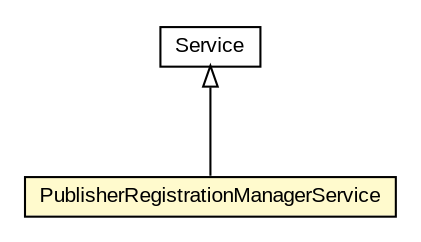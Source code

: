 #!/usr/local/bin/dot
#
# Class diagram 
# Generated by UMLGraph version R5_6-24-gf6e263 (http://www.umlgraph.org/)
#

digraph G {
	edge [fontname="arial",fontsize=10,labelfontname="arial",labelfontsize=10];
	node [fontname="arial",fontsize=10,shape=plaintext];
	nodesep=0.25;
	ranksep=0.5;
	// org.oasis_open.docs.wsn.brw_2.PublisherRegistrationManagerService
	c6820 [label=<<table title="org.oasis_open.docs.wsn.brw_2.PublisherRegistrationManagerService" border="0" cellborder="1" cellspacing="0" cellpadding="2" port="p" bgcolor="lemonChiffon" href="./PublisherRegistrationManagerService.html">
		<tr><td><table border="0" cellspacing="0" cellpadding="1">
<tr><td align="center" balign="center"> PublisherRegistrationManagerService </td></tr>
		</table></td></tr>
		</table>>, URL="./PublisherRegistrationManagerService.html", fontname="arial", fontcolor="black", fontsize=10.0];
	//org.oasis_open.docs.wsn.brw_2.PublisherRegistrationManagerService extends javax.xml.ws.Service
	c6918:p -> c6820:p [dir=back,arrowtail=empty];
	// javax.xml.ws.Service
	c6918 [label=<<table title="javax.xml.ws.Service" border="0" cellborder="1" cellspacing="0" cellpadding="2" port="p" href="http://java.sun.com/j2se/1.4.2/docs/api/javax/xml/ws/Service.html">
		<tr><td><table border="0" cellspacing="0" cellpadding="1">
<tr><td align="center" balign="center"> Service </td></tr>
		</table></td></tr>
		</table>>, URL="http://java.sun.com/j2se/1.4.2/docs/api/javax/xml/ws/Service.html", fontname="arial", fontcolor="black", fontsize=10.0];
}

